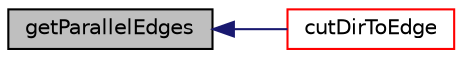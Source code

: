 digraph "getParallelEdges"
{
  bgcolor="transparent";
  edge [fontname="Helvetica",fontsize="10",labelfontname="Helvetica",labelfontsize="10"];
  node [fontname="Helvetica",fontsize="10",shape=record];
  rankdir="LR";
  Node1 [label="getParallelEdges",height=0.2,width=0.4,color="black", fillcolor="grey75", style="filled", fontcolor="black"];
  Node1 -> Node2 [dir="back",color="midnightblue",fontsize="10",style="solid",fontname="Helvetica"];
  Node2 [label="cutDirToEdge",height=0.2,width=0.4,color="red",URL="$a10780.html#a56664f3017553939ea9760e96b9e24f2",tooltip="Reverse of edgeToCutDir: given direction find edge bundle and. "];
}
